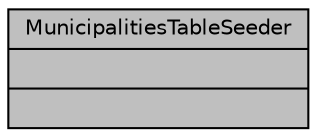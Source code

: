 digraph "MunicipalitiesTableSeeder"
{
 // LATEX_PDF_SIZE
  bgcolor="transparent";
  edge [fontname="Helvetica",fontsize="10",labelfontname="Helvetica",labelfontsize="10"];
  node [fontname="Helvetica",fontsize="10",shape=record];
  Node1 [label="{MunicipalitiesTableSeeder\n||}",height=0.2,width=0.4,color="black", fillcolor="grey75", style="filled", fontcolor="black",tooltip="Información por defecto para Municipios."];
}
